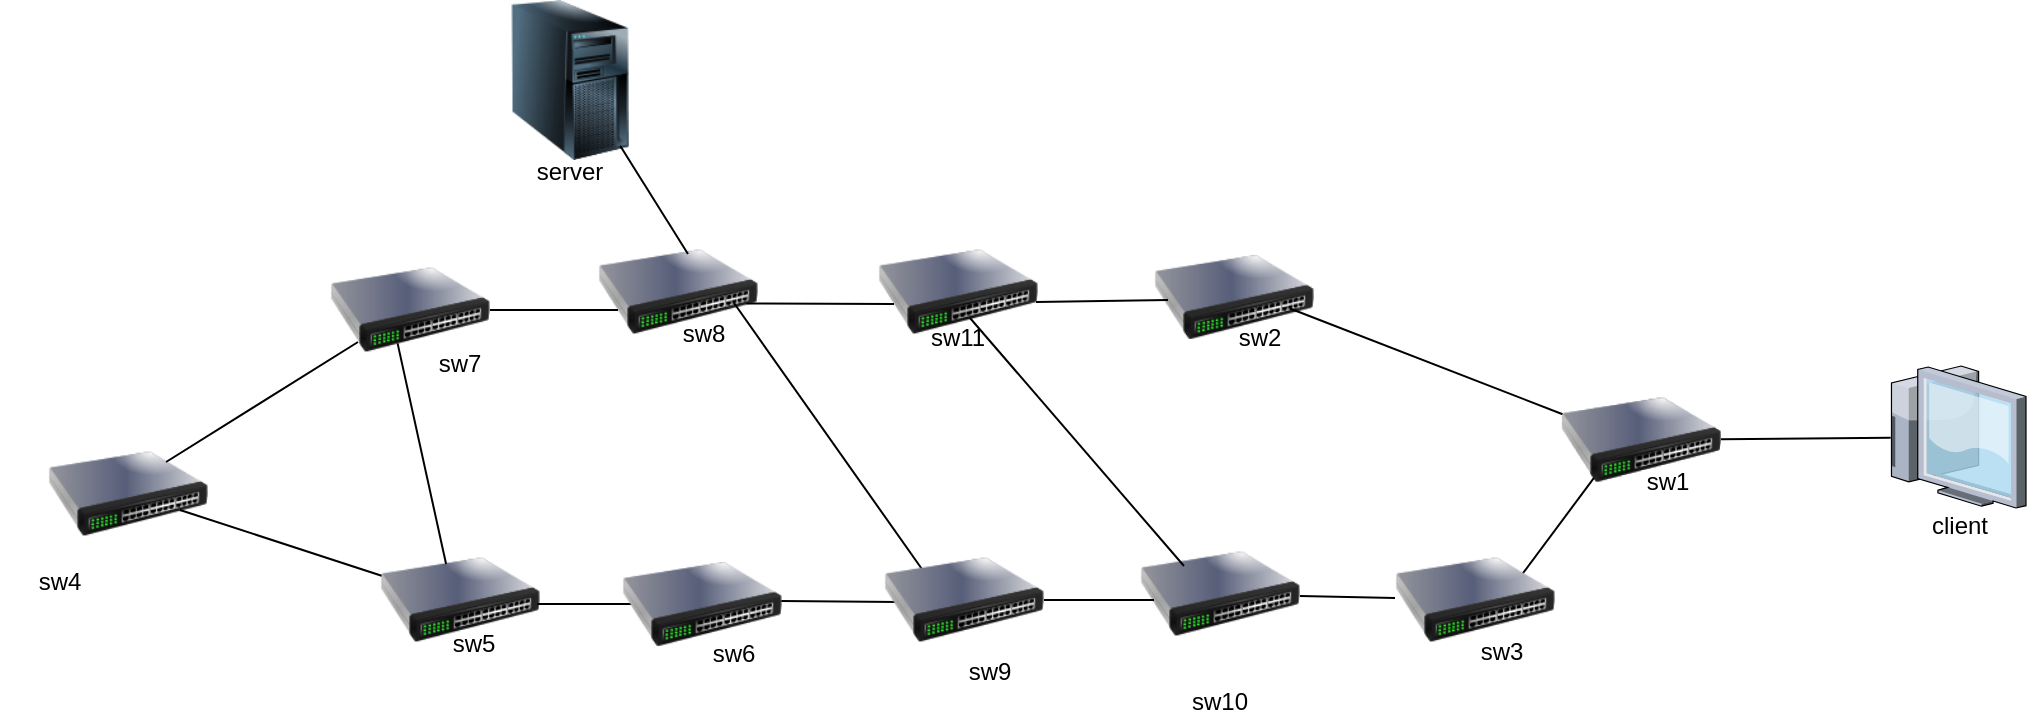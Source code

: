 <mxfile version="24.7.16">
  <diagram name="Page-1" id="c37626ed-c26b-45fb-9056-f9ebc6bb27b6">
    <mxGraphModel dx="267" dy="153" grid="0" gridSize="10" guides="1" tooltips="1" connect="1" arrows="1" fold="1" page="0" pageScale="1" pageWidth="1100" pageHeight="850" background="none" math="0" shadow="0">
      <root>
        <mxCell id="0" />
        <mxCell id="1" parent="0" />
        <mxCell id="YmzD1ZilttaITtH1taTr-1" value="" style="image;html=1;image=img/lib/clip_art/networking/Switch_128x128.png" parent="1" vertex="1">
          <mxGeometry x="219" y="245" width="80" height="80" as="geometry" />
        </mxCell>
        <mxCell id="YmzD1ZilttaITtH1taTr-2" value="" style="image;html=1;image=img/lib/clip_art/networking/Switch_128x128.png" parent="1" vertex="1">
          <mxGeometry x="494" y="144" width="80" height="80" as="geometry" />
        </mxCell>
        <mxCell id="YmzD1ZilttaITtH1taTr-3" value="" style="image;html=1;image=img/lib/clip_art/networking/Switch_128x128.png" parent="1" vertex="1">
          <mxGeometry x="360" y="153" width="80" height="80" as="geometry" />
        </mxCell>
        <mxCell id="YmzD1ZilttaITtH1taTr-4" value="" style="image;html=1;image=img/lib/clip_art/networking/Switch_128x128.png" parent="1" vertex="1">
          <mxGeometry x="385" y="298" width="80" height="80" as="geometry" />
        </mxCell>
        <mxCell id="YmzD1ZilttaITtH1taTr-5" value="" style="verticalLabelPosition=bottom;sketch=0;aspect=fixed;html=1;verticalAlign=top;strokeColor=none;align=center;outlineConnect=0;shape=mxgraph.citrix.thin_client;" parent="1" vertex="1">
          <mxGeometry x="1137" y="221" width="71" height="71" as="geometry" />
        </mxCell>
        <mxCell id="YmzD1ZilttaITtH1taTr-13" value="" style="image;html=1;image=img/lib/clip_art/computers/Server_Tower_128x128.png" parent="1" vertex="1">
          <mxGeometry x="440" y="38" width="80" height="80" as="geometry" />
        </mxCell>
        <mxCell id="YmzD1ZilttaITtH1taTr-15" value="" style="endArrow=none;html=1;rounded=0;entryX=0.75;entryY=0;entryDx=0;entryDy=0;exitX=0.25;exitY=0.325;exitDx=0;exitDy=0;exitPerimeter=0;" parent="1" source="psrak5ICO2c13kQ1rIhj-31" target="YmzD1ZilttaITtH1taTr-24" edge="1">
          <mxGeometry width="50" height="50" relative="1" as="geometry">
            <mxPoint x="622" y="399" as="sourcePoint" />
            <mxPoint x="672" y="349" as="targetPoint" />
          </mxGeometry>
        </mxCell>
        <mxCell id="YmzD1ZilttaITtH1taTr-17" value="" style="endArrow=none;html=1;rounded=0;" parent="1" edge="1" source="YmzD1ZilttaITtH1taTr-3">
          <mxGeometry width="50" height="50" relative="1" as="geometry">
            <mxPoint x="685" y="351" as="sourcePoint" />
            <mxPoint x="504" y="193" as="targetPoint" />
          </mxGeometry>
        </mxCell>
        <mxCell id="YmzD1ZilttaITtH1taTr-18" value="" style="endArrow=none;html=1;rounded=0;exitX=0.738;exitY=0.3;exitDx=0;exitDy=0;exitPerimeter=0;entryX=0.175;entryY=0.7;entryDx=0;entryDy=0;entryPerimeter=0;" parent="1" source="YmzD1ZilttaITtH1taTr-1" edge="1" target="YmzD1ZilttaITtH1taTr-3">
          <mxGeometry width="50" height="50" relative="1" as="geometry">
            <mxPoint x="505" y="359" as="sourcePoint" />
            <mxPoint x="470" y="279" as="targetPoint" />
          </mxGeometry>
        </mxCell>
        <mxCell id="YmzD1ZilttaITtH1taTr-19" value="" style="endArrow=none;html=1;rounded=0;entryX=0.01;entryY=0.348;entryDx=0;entryDy=0;entryPerimeter=0;exitX=0.825;exitY=0.6;exitDx=0;exitDy=0;exitPerimeter=0;" parent="1" target="YmzD1ZilttaITtH1taTr-4" edge="1" source="YmzD1ZilttaITtH1taTr-1">
          <mxGeometry width="50" height="50" relative="1" as="geometry">
            <mxPoint x="397" y="360" as="sourcePoint" />
            <mxPoint x="555" y="309" as="targetPoint" />
          </mxGeometry>
        </mxCell>
        <mxCell id="YmzD1ZilttaITtH1taTr-22" value="sw4" style="text;html=1;align=center;verticalAlign=middle;whiteSpace=wrap;rounded=0;" parent="1" vertex="1">
          <mxGeometry x="195" y="314" width="60" height="30" as="geometry" />
        </mxCell>
        <mxCell id="YmzD1ZilttaITtH1taTr-23" value="sw7" style="text;html=1;align=center;verticalAlign=middle;whiteSpace=wrap;rounded=0;" parent="1" vertex="1">
          <mxGeometry x="395" y="205" width="60" height="30" as="geometry" />
        </mxCell>
        <mxCell id="YmzD1ZilttaITtH1taTr-24" value="sw8" style="text;html=1;align=center;verticalAlign=middle;whiteSpace=wrap;rounded=0;" parent="1" vertex="1">
          <mxGeometry x="517" y="189.5" width="60" height="30" as="geometry" />
        </mxCell>
        <mxCell id="YmzD1ZilttaITtH1taTr-25" value="sw5" style="text;html=1;align=center;verticalAlign=middle;whiteSpace=wrap;rounded=0;" parent="1" vertex="1">
          <mxGeometry x="402" y="345" width="60" height="30" as="geometry" />
        </mxCell>
        <mxCell id="YmzD1ZilttaITtH1taTr-26" value="client" style="text;html=1;align=center;verticalAlign=middle;whiteSpace=wrap;rounded=0;" parent="1" vertex="1">
          <mxGeometry x="1145" y="285.5" width="60" height="30" as="geometry" />
        </mxCell>
        <mxCell id="YmzD1ZilttaITtH1taTr-27" value="server" style="text;html=1;align=center;verticalAlign=middle;whiteSpace=wrap;rounded=0;" parent="1" vertex="1">
          <mxGeometry x="450" y="109" width="60" height="30" as="geometry" />
        </mxCell>
        <mxCell id="psrak5ICO2c13kQ1rIhj-1" value="" style="endArrow=none;html=1;rounded=0;fontSize=12;startSize=8;endSize=8;curved=1;exitX=0.413;exitY=0.275;exitDx=0;exitDy=0;exitPerimeter=0;entryX=-0.02;entryY=0.156;entryDx=0;entryDy=0;entryPerimeter=0;" edge="1" parent="1" source="YmzD1ZilttaITtH1taTr-4" target="YmzD1ZilttaITtH1taTr-23">
          <mxGeometry width="50" height="50" relative="1" as="geometry">
            <mxPoint x="553" y="353" as="sourcePoint" />
            <mxPoint x="603" y="303" as="targetPoint" />
          </mxGeometry>
        </mxCell>
        <mxCell id="psrak5ICO2c13kQ1rIhj-2" value="" style="endArrow=none;html=1;rounded=0;fontSize=12;startSize=8;endSize=8;curved=1;exitX=0.982;exitY=0.525;exitDx=0;exitDy=0;exitPerimeter=0;" edge="1" parent="1" source="YmzD1ZilttaITtH1taTr-4">
          <mxGeometry width="50" height="50" relative="1" as="geometry">
            <mxPoint x="553" y="353" as="sourcePoint" />
            <mxPoint x="512" y="340" as="targetPoint" />
          </mxGeometry>
        </mxCell>
        <mxCell id="psrak5ICO2c13kQ1rIhj-5" value="" style="endArrow=none;html=1;rounded=0;fontSize=12;startSize=8;endSize=8;curved=1;exitX=0.99;exitY=0.478;exitDx=0;exitDy=0;exitPerimeter=0;" edge="1" parent="1" source="psrak5ICO2c13kQ1rIhj-6">
          <mxGeometry width="50" height="50" relative="1" as="geometry">
            <mxPoint x="581" y="388.745" as="sourcePoint" />
            <mxPoint x="644" y="339" as="targetPoint" />
          </mxGeometry>
        </mxCell>
        <mxCell id="psrak5ICO2c13kQ1rIhj-6" value="" style="image;html=1;image=img/lib/clip_art/networking/Switch_128x128.png" vertex="1" parent="1">
          <mxGeometry x="506" y="300.25" width="80" height="80" as="geometry" />
        </mxCell>
        <mxCell id="psrak5ICO2c13kQ1rIhj-7" value="sw6" style="text;html=1;align=center;verticalAlign=middle;whiteSpace=wrap;rounded=0;" vertex="1" parent="1">
          <mxGeometry x="532" y="350.25" width="60" height="30" as="geometry" />
        </mxCell>
        <mxCell id="psrak5ICO2c13kQ1rIhj-18" value="" style="image;html=1;image=img/lib/clip_art/networking/Switch_128x128.png" vertex="1" parent="1">
          <mxGeometry x="634" y="142.5" width="80" height="83" as="geometry" />
        </mxCell>
        <mxCell id="psrak5ICO2c13kQ1rIhj-19" value="sw11" style="text;html=1;align=center;verticalAlign=middle;whiteSpace=wrap;rounded=0;" vertex="1" parent="1">
          <mxGeometry x="644" y="192.25" width="60" height="30" as="geometry" />
        </mxCell>
        <mxCell id="psrak5ICO2c13kQ1rIhj-20" value="" style="image;html=1;image=img/lib/clip_art/networking/Switch_128x128.png" vertex="1" parent="1">
          <mxGeometry x="772" y="146.75" width="80" height="80" as="geometry" />
        </mxCell>
        <mxCell id="psrak5ICO2c13kQ1rIhj-21" value="sw2" style="text;html=1;align=center;verticalAlign=middle;whiteSpace=wrap;rounded=0;" vertex="1" parent="1">
          <mxGeometry x="795" y="192.25" width="60" height="30" as="geometry" />
        </mxCell>
        <mxCell id="psrak5ICO2c13kQ1rIhj-22" value="" style="endArrow=none;html=1;rounded=0;fontSize=12;startSize=8;endSize=8;curved=1;exitX=0.853;exitY=0.007;exitDx=0;exitDy=0;exitPerimeter=0;" edge="1" parent="1" source="YmzD1ZilttaITtH1taTr-24">
          <mxGeometry width="50" height="50" relative="1" as="geometry">
            <mxPoint x="569" y="191" as="sourcePoint" />
            <mxPoint x="642" y="190" as="targetPoint" />
          </mxGeometry>
        </mxCell>
        <mxCell id="psrak5ICO2c13kQ1rIhj-23" value="" style="endArrow=none;html=1;rounded=0;fontSize=12;startSize=8;endSize=8;curved=1;" edge="1" parent="1">
          <mxGeometry width="50" height="50" relative="1" as="geometry">
            <mxPoint x="713" y="189" as="sourcePoint" />
            <mxPoint x="779" y="188" as="targetPoint" />
          </mxGeometry>
        </mxCell>
        <mxCell id="psrak5ICO2c13kQ1rIhj-24" value="" style="image;html=1;image=img/lib/clip_art/networking/Switch_128x128.png" vertex="1" parent="1">
          <mxGeometry x="975.5" y="218" width="80" height="80" as="geometry" />
        </mxCell>
        <mxCell id="psrak5ICO2c13kQ1rIhj-25" value="sw1" style="text;html=1;align=center;verticalAlign=middle;whiteSpace=wrap;rounded=0;" vertex="1" parent="1">
          <mxGeometry x="998.5" y="265" width="60" height="28.5" as="geometry" />
        </mxCell>
        <mxCell id="psrak5ICO2c13kQ1rIhj-26" value="" style="endArrow=none;html=1;rounded=0;fontSize=12;startSize=8;endSize=8;curved=1;exitX=0.75;exitY=0;exitDx=0;exitDy=0;entryX=0.01;entryY=0.339;entryDx=0;entryDy=0;entryPerimeter=0;" edge="1" parent="1" source="psrak5ICO2c13kQ1rIhj-21" target="psrak5ICO2c13kQ1rIhj-27">
          <mxGeometry width="50" height="50" relative="1" as="geometry">
            <mxPoint x="827" y="222.25" as="sourcePoint" />
            <mxPoint x="847" y="239.25" as="targetPoint" />
          </mxGeometry>
        </mxCell>
        <mxCell id="psrak5ICO2c13kQ1rIhj-27" value="" style="image;html=1;image=img/lib/clip_art/networking/Switch_128x128.png" vertex="1" parent="1">
          <mxGeometry x="975.5" y="218" width="80" height="80" as="geometry" />
        </mxCell>
        <mxCell id="psrak5ICO2c13kQ1rIhj-29" value="" style="image;html=1;image=img/lib/clip_art/networking/Switch_128x128.png" vertex="1" parent="1">
          <mxGeometry x="765" y="295" width="80" height="80" as="geometry" />
        </mxCell>
        <mxCell id="psrak5ICO2c13kQ1rIhj-30" value="sw10" style="text;html=1;align=center;verticalAlign=middle;whiteSpace=wrap;rounded=0;" vertex="1" parent="1">
          <mxGeometry x="775" y="381" width="60" height="15" as="geometry" />
        </mxCell>
        <mxCell id="psrak5ICO2c13kQ1rIhj-31" value="" style="image;html=1;image=img/lib/clip_art/networking/Switch_128x128.png" vertex="1" parent="1">
          <mxGeometry x="637" y="298" width="80" height="80" as="geometry" />
        </mxCell>
        <mxCell id="psrak5ICO2c13kQ1rIhj-32" value="sw9" style="text;html=1;align=center;verticalAlign=middle;whiteSpace=wrap;rounded=0;" vertex="1" parent="1">
          <mxGeometry x="660" y="360" width="60" height="28.5" as="geometry" />
        </mxCell>
        <mxCell id="psrak5ICO2c13kQ1rIhj-33" value="" style="endArrow=none;html=1;rounded=0;fontSize=12;startSize=8;endSize=8;curved=1;exitX=0.359;exitY=0.042;exitDx=0;exitDy=0;exitPerimeter=0;entryX=0.206;entryY=0.737;entryDx=0;entryDy=0;entryPerimeter=0;" edge="1" parent="1" source="psrak5ICO2c13kQ1rIhj-37" target="psrak5ICO2c13kQ1rIhj-27">
          <mxGeometry width="50" height="50" relative="1" as="geometry">
            <mxPoint x="650" y="359" as="sourcePoint" />
            <mxPoint x="700" y="309" as="targetPoint" />
          </mxGeometry>
        </mxCell>
        <mxCell id="psrak5ICO2c13kQ1rIhj-34" value="" style="endArrow=none;html=1;rounded=0;fontSize=12;startSize=8;endSize=8;curved=1;" edge="1" parent="1" target="psrak5ICO2c13kQ1rIhj-31">
          <mxGeometry width="50" height="50" relative="1" as="geometry">
            <mxPoint x="772" y="338" as="sourcePoint" />
            <mxPoint x="781" y="416.89" as="targetPoint" />
          </mxGeometry>
        </mxCell>
        <mxCell id="psrak5ICO2c13kQ1rIhj-35" value="" style="endArrow=none;html=1;rounded=0;fontSize=12;startSize=8;endSize=8;curved=1;exitX=0.275;exitY=0.325;exitDx=0;exitDy=0;exitPerimeter=0;" edge="1" parent="1" source="psrak5ICO2c13kQ1rIhj-29">
          <mxGeometry width="50" height="50" relative="1" as="geometry">
            <mxPoint x="650" y="359" as="sourcePoint" />
            <mxPoint x="680" y="197" as="targetPoint" />
          </mxGeometry>
        </mxCell>
        <mxCell id="psrak5ICO2c13kQ1rIhj-36" value="" style="image;html=1;image=img/lib/clip_art/networking/Switch_128x128.png" vertex="1" parent="1">
          <mxGeometry x="892.5" y="298" width="80" height="80" as="geometry" />
        </mxCell>
        <mxCell id="psrak5ICO2c13kQ1rIhj-37" value="sw3" style="text;html=1;align=center;verticalAlign=middle;whiteSpace=wrap;rounded=0;" vertex="1" parent="1">
          <mxGeometry x="915.5" y="349.5" width="60" height="28.5" as="geometry" />
        </mxCell>
        <mxCell id="psrak5ICO2c13kQ1rIhj-38" value="" style="endArrow=none;html=1;rounded=0;fontSize=12;startSize=8;endSize=8;curved=1;" edge="1" parent="1" source="psrak5ICO2c13kQ1rIhj-29" target="psrak5ICO2c13kQ1rIhj-36">
          <mxGeometry width="50" height="50" relative="1" as="geometry">
            <mxPoint x="846" y="262" as="sourcePoint" />
            <mxPoint x="896" y="212" as="targetPoint" />
          </mxGeometry>
        </mxCell>
        <mxCell id="psrak5ICO2c13kQ1rIhj-44" value="" style="endArrow=none;html=1;rounded=0;fontSize=12;startSize=8;endSize=8;curved=1;entryX=0.047;entryY=0.505;entryDx=0;entryDy=0;entryPerimeter=0;" edge="1" parent="1" source="psrak5ICO2c13kQ1rIhj-27" target="YmzD1ZilttaITtH1taTr-5">
          <mxGeometry width="50" height="50" relative="1" as="geometry">
            <mxPoint x="1133.5" y="261.5" as="sourcePoint" />
            <mxPoint x="1183.5" y="211.5" as="targetPoint" />
          </mxGeometry>
        </mxCell>
        <mxCell id="psrak5ICO2c13kQ1rIhj-46" value="" style="endArrow=none;html=1;rounded=0;fontSize=12;startSize=8;endSize=8;curved=1;exitX=0.918;exitY=0.061;exitDx=0;exitDy=0;exitPerimeter=0;" edge="1" parent="1" source="YmzD1ZilttaITtH1taTr-27">
          <mxGeometry width="50" height="50" relative="1" as="geometry">
            <mxPoint x="935" y="58.75" as="sourcePoint" />
            <mxPoint x="539" y="165" as="targetPoint" />
          </mxGeometry>
        </mxCell>
      </root>
    </mxGraphModel>
  </diagram>
</mxfile>
